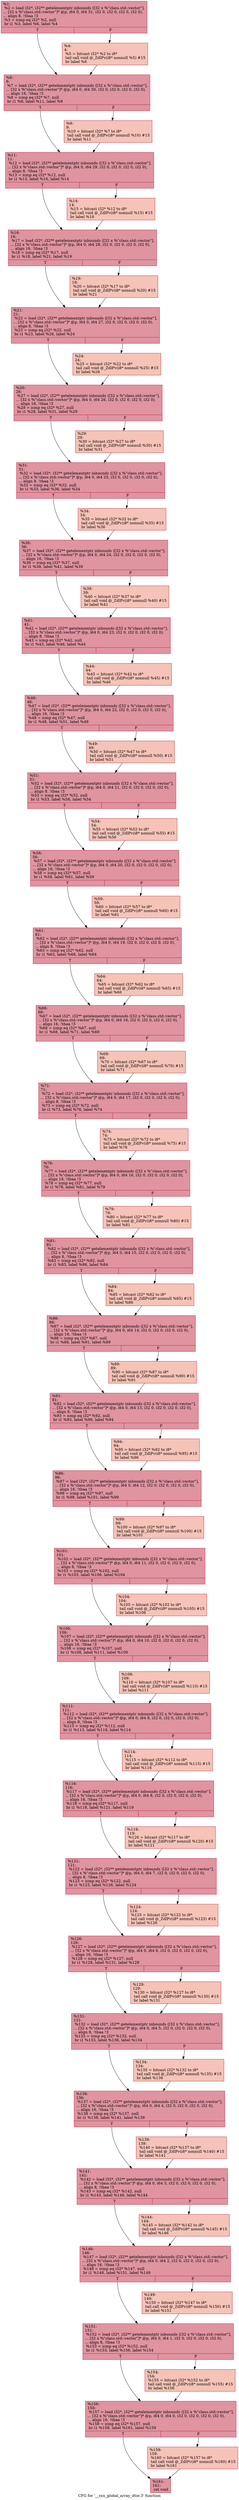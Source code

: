 digraph "CFG for '__cxx_global_array_dtor.3' function" {
	label="CFG for '__cxx_global_array_dtor.3' function";

	Node0x5581e74165b0 [shape=record,color="#b70d28ff", style=filled, fillcolor="#b70d2870",label="{%1:\l  %2 = load i32*, i32** getelementptr inbounds ([32 x %\"class.std::vector\"],\l... [32 x %\"class.std::vector\"]* @p, i64 0, i64 31, i32 0, i32 0, i32 0, i32 0),\l... align 8, !tbaa !3\l  %3 = icmp eq i32* %2, null\l  br i1 %3, label %6, label %4\l|{<s0>T|<s1>F}}"];
	Node0x5581e74165b0:s0 -> Node0x5581e74167c0;
	Node0x5581e74165b0:s1 -> Node0x5581e7416850;
	Node0x5581e7416850 [shape=record,color="#b70d28ff", style=filled, fillcolor="#e8765c70",label="{%4:\l4:                                                \l  %5 = bitcast i32* %2 to i8*\l  tail call void @_ZdlPv(i8* nonnull %5) #15\l  br label %6\l}"];
	Node0x5581e7416850 -> Node0x5581e74167c0;
	Node0x5581e74167c0 [shape=record,color="#b70d28ff", style=filled, fillcolor="#b70d2870",label="{%6:\l6:                                                \l  %7 = load i32*, i32** getelementptr inbounds ([32 x %\"class.std::vector\"],\l... [32 x %\"class.std::vector\"]* @p, i64 0, i64 30, i32 0, i32 0, i32 0, i32 0),\l... align 16, !tbaa !3\l  %8 = icmp eq i32* %7, null\l  br i1 %8, label %11, label %9\l|{<s0>T|<s1>F}}"];
	Node0x5581e74167c0:s0 -> Node0x5581e7416990;
	Node0x5581e74167c0:s1 -> Node0x5581e7416b80;
	Node0x5581e7416b80 [shape=record,color="#b70d28ff", style=filled, fillcolor="#e8765c70",label="{%9:\l9:                                                \l  %10 = bitcast i32* %7 to i8*\l  tail call void @_ZdlPv(i8* nonnull %10) #15\l  br label %11\l}"];
	Node0x5581e7416b80 -> Node0x5581e7416990;
	Node0x5581e7416990 [shape=record,color="#b70d28ff", style=filled, fillcolor="#b70d2870",label="{%11:\l11:                                               \l  %12 = load i32*, i32** getelementptr inbounds ([32 x %\"class.std::vector\"],\l... [32 x %\"class.std::vector\"]* @p, i64 0, i64 29, i32 0, i32 0, i32 0, i32 0),\l... align 8, !tbaa !3\l  %13 = icmp eq i32* %12, null\l  br i1 %13, label %16, label %14\l|{<s0>T|<s1>F}}"];
	Node0x5581e7416990:s0 -> Node0x5581e7417bb0;
	Node0x5581e7416990:s1 -> Node0x5581e7417c00;
	Node0x5581e7417c00 [shape=record,color="#b70d28ff", style=filled, fillcolor="#e8765c70",label="{%14:\l14:                                               \l  %15 = bitcast i32* %12 to i8*\l  tail call void @_ZdlPv(i8* nonnull %15) #15\l  br label %16\l}"];
	Node0x5581e7417c00 -> Node0x5581e7417bb0;
	Node0x5581e7417bb0 [shape=record,color="#b70d28ff", style=filled, fillcolor="#b70d2870",label="{%16:\l16:                                               \l  %17 = load i32*, i32** getelementptr inbounds ([32 x %\"class.std::vector\"],\l... [32 x %\"class.std::vector\"]* @p, i64 0, i64 28, i32 0, i32 0, i32 0, i32 0),\l... align 16, !tbaa !3\l  %18 = icmp eq i32* %17, null\l  br i1 %18, label %21, label %19\l|{<s0>T|<s1>F}}"];
	Node0x5581e7417bb0:s0 -> Node0x5581e7418180;
	Node0x5581e7417bb0:s1 -> Node0x5581e74181d0;
	Node0x5581e74181d0 [shape=record,color="#b70d28ff", style=filled, fillcolor="#e8765c70",label="{%19:\l19:                                               \l  %20 = bitcast i32* %17 to i8*\l  tail call void @_ZdlPv(i8* nonnull %20) #15\l  br label %21\l}"];
	Node0x5581e74181d0 -> Node0x5581e7418180;
	Node0x5581e7418180 [shape=record,color="#b70d28ff", style=filled, fillcolor="#b70d2870",label="{%21:\l21:                                               \l  %22 = load i32*, i32** getelementptr inbounds ([32 x %\"class.std::vector\"],\l... [32 x %\"class.std::vector\"]* @p, i64 0, i64 27, i32 0, i32 0, i32 0, i32 0),\l... align 8, !tbaa !3\l  %23 = icmp eq i32* %22, null\l  br i1 %23, label %26, label %24\l|{<s0>T|<s1>F}}"];
	Node0x5581e7418180:s0 -> Node0x5581e74186d0;
	Node0x5581e7418180:s1 -> Node0x5581e7418720;
	Node0x5581e7418720 [shape=record,color="#b70d28ff", style=filled, fillcolor="#e8765c70",label="{%24:\l24:                                               \l  %25 = bitcast i32* %22 to i8*\l  tail call void @_ZdlPv(i8* nonnull %25) #15\l  br label %26\l}"];
	Node0x5581e7418720 -> Node0x5581e74186d0;
	Node0x5581e74186d0 [shape=record,color="#b70d28ff", style=filled, fillcolor="#b70d2870",label="{%26:\l26:                                               \l  %27 = load i32*, i32** getelementptr inbounds ([32 x %\"class.std::vector\"],\l... [32 x %\"class.std::vector\"]* @p, i64 0, i64 26, i32 0, i32 0, i32 0, i32 0),\l... align 16, !tbaa !3\l  %28 = icmp eq i32* %27, null\l  br i1 %28, label %31, label %29\l|{<s0>T|<s1>F}}"];
	Node0x5581e74186d0:s0 -> Node0x5581e7418c20;
	Node0x5581e74186d0:s1 -> Node0x5581e7418c70;
	Node0x5581e7418c70 [shape=record,color="#b70d28ff", style=filled, fillcolor="#e8765c70",label="{%29:\l29:                                               \l  %30 = bitcast i32* %27 to i8*\l  tail call void @_ZdlPv(i8* nonnull %30) #15\l  br label %31\l}"];
	Node0x5581e7418c70 -> Node0x5581e7418c20;
	Node0x5581e7418c20 [shape=record,color="#b70d28ff", style=filled, fillcolor="#b70d2870",label="{%31:\l31:                                               \l  %32 = load i32*, i32** getelementptr inbounds ([32 x %\"class.std::vector\"],\l... [32 x %\"class.std::vector\"]* @p, i64 0, i64 25, i32 0, i32 0, i32 0, i32 0),\l... align 8, !tbaa !3\l  %33 = icmp eq i32* %32, null\l  br i1 %33, label %36, label %34\l|{<s0>T|<s1>F}}"];
	Node0x5581e7418c20:s0 -> Node0x5581e7419170;
	Node0x5581e7418c20:s1 -> Node0x5581e74191c0;
	Node0x5581e74191c0 [shape=record,color="#b70d28ff", style=filled, fillcolor="#e8765c70",label="{%34:\l34:                                               \l  %35 = bitcast i32* %32 to i8*\l  tail call void @_ZdlPv(i8* nonnull %35) #15\l  br label %36\l}"];
	Node0x5581e74191c0 -> Node0x5581e7419170;
	Node0x5581e7419170 [shape=record,color="#b70d28ff", style=filled, fillcolor="#b70d2870",label="{%36:\l36:                                               \l  %37 = load i32*, i32** getelementptr inbounds ([32 x %\"class.std::vector\"],\l... [32 x %\"class.std::vector\"]* @p, i64 0, i64 24, i32 0, i32 0, i32 0, i32 0),\l... align 16, !tbaa !3\l  %38 = icmp eq i32* %37, null\l  br i1 %38, label %41, label %39\l|{<s0>T|<s1>F}}"];
	Node0x5581e7419170:s0 -> Node0x5581e74195b0;
	Node0x5581e7419170:s1 -> Node0x5581e7419600;
	Node0x5581e7419600 [shape=record,color="#b70d28ff", style=filled, fillcolor="#e8765c70",label="{%39:\l39:                                               \l  %40 = bitcast i32* %37 to i8*\l  tail call void @_ZdlPv(i8* nonnull %40) #15\l  br label %41\l}"];
	Node0x5581e7419600 -> Node0x5581e74195b0;
	Node0x5581e74195b0 [shape=record,color="#b70d28ff", style=filled, fillcolor="#b70d2870",label="{%41:\l41:                                               \l  %42 = load i32*, i32** getelementptr inbounds ([32 x %\"class.std::vector\"],\l... [32 x %\"class.std::vector\"]* @p, i64 0, i64 23, i32 0, i32 0, i32 0, i32 0),\l... align 8, !tbaa !3\l  %43 = icmp eq i32* %42, null\l  br i1 %43, label %46, label %44\l|{<s0>T|<s1>F}}"];
	Node0x5581e74195b0:s0 -> Node0x5581e7419b00;
	Node0x5581e74195b0:s1 -> Node0x5581e7419b50;
	Node0x5581e7419b50 [shape=record,color="#b70d28ff", style=filled, fillcolor="#e8765c70",label="{%44:\l44:                                               \l  %45 = bitcast i32* %42 to i8*\l  tail call void @_ZdlPv(i8* nonnull %45) #15\l  br label %46\l}"];
	Node0x5581e7419b50 -> Node0x5581e7419b00;
	Node0x5581e7419b00 [shape=record,color="#b70d28ff", style=filled, fillcolor="#b70d2870",label="{%46:\l46:                                               \l  %47 = load i32*, i32** getelementptr inbounds ([32 x %\"class.std::vector\"],\l... [32 x %\"class.std::vector\"]* @p, i64 0, i64 22, i32 0, i32 0, i32 0, i32 0),\l... align 16, !tbaa !3\l  %48 = icmp eq i32* %47, null\l  br i1 %48, label %51, label %49\l|{<s0>T|<s1>F}}"];
	Node0x5581e7419b00:s0 -> Node0x5581e741a050;
	Node0x5581e7419b00:s1 -> Node0x5581e741a0a0;
	Node0x5581e741a0a0 [shape=record,color="#b70d28ff", style=filled, fillcolor="#e8765c70",label="{%49:\l49:                                               \l  %50 = bitcast i32* %47 to i8*\l  tail call void @_ZdlPv(i8* nonnull %50) #15\l  br label %51\l}"];
	Node0x5581e741a0a0 -> Node0x5581e741a050;
	Node0x5581e741a050 [shape=record,color="#b70d28ff", style=filled, fillcolor="#b70d2870",label="{%51:\l51:                                               \l  %52 = load i32*, i32** getelementptr inbounds ([32 x %\"class.std::vector\"],\l... [32 x %\"class.std::vector\"]* @p, i64 0, i64 21, i32 0, i32 0, i32 0, i32 0),\l... align 8, !tbaa !3\l  %53 = icmp eq i32* %52, null\l  br i1 %53, label %56, label %54\l|{<s0>T|<s1>F}}"];
	Node0x5581e741a050:s0 -> Node0x5581e741a5a0;
	Node0x5581e741a050:s1 -> Node0x5581e741a5f0;
	Node0x5581e741a5f0 [shape=record,color="#b70d28ff", style=filled, fillcolor="#e8765c70",label="{%54:\l54:                                               \l  %55 = bitcast i32* %52 to i8*\l  tail call void @_ZdlPv(i8* nonnull %55) #15\l  br label %56\l}"];
	Node0x5581e741a5f0 -> Node0x5581e741a5a0;
	Node0x5581e741a5a0 [shape=record,color="#b70d28ff", style=filled, fillcolor="#b70d2870",label="{%56:\l56:                                               \l  %57 = load i32*, i32** getelementptr inbounds ([32 x %\"class.std::vector\"],\l... [32 x %\"class.std::vector\"]* @p, i64 0, i64 20, i32 0, i32 0, i32 0, i32 0),\l... align 16, !tbaa !3\l  %58 = icmp eq i32* %57, null\l  br i1 %58, label %61, label %59\l|{<s0>T|<s1>F}}"];
	Node0x5581e741a5a0:s0 -> Node0x5581e741aaf0;
	Node0x5581e741a5a0:s1 -> Node0x5581e741ab40;
	Node0x5581e741ab40 [shape=record,color="#b70d28ff", style=filled, fillcolor="#e8765c70",label="{%59:\l59:                                               \l  %60 = bitcast i32* %57 to i8*\l  tail call void @_ZdlPv(i8* nonnull %60) #15\l  br label %61\l}"];
	Node0x5581e741ab40 -> Node0x5581e741aaf0;
	Node0x5581e741aaf0 [shape=record,color="#b70d28ff", style=filled, fillcolor="#b70d2870",label="{%61:\l61:                                               \l  %62 = load i32*, i32** getelementptr inbounds ([32 x %\"class.std::vector\"],\l... [32 x %\"class.std::vector\"]* @p, i64 0, i64 19, i32 0, i32 0, i32 0, i32 0),\l... align 8, !tbaa !3\l  %63 = icmp eq i32* %62, null\l  br i1 %63, label %66, label %64\l|{<s0>T|<s1>F}}"];
	Node0x5581e741aaf0:s0 -> Node0x5581e741b040;
	Node0x5581e741aaf0:s1 -> Node0x5581e741b090;
	Node0x5581e741b090 [shape=record,color="#b70d28ff", style=filled, fillcolor="#e8765c70",label="{%64:\l64:                                               \l  %65 = bitcast i32* %62 to i8*\l  tail call void @_ZdlPv(i8* nonnull %65) #15\l  br label %66\l}"];
	Node0x5581e741b090 -> Node0x5581e741b040;
	Node0x5581e741b040 [shape=record,color="#b70d28ff", style=filled, fillcolor="#b70d2870",label="{%66:\l66:                                               \l  %67 = load i32*, i32** getelementptr inbounds ([32 x %\"class.std::vector\"],\l... [32 x %\"class.std::vector\"]* @p, i64 0, i64 18, i32 0, i32 0, i32 0, i32 0),\l... align 16, !tbaa !3\l  %68 = icmp eq i32* %67, null\l  br i1 %68, label %71, label %69\l|{<s0>T|<s1>F}}"];
	Node0x5581e741b040:s0 -> Node0x5581e741b590;
	Node0x5581e741b040:s1 -> Node0x5581e741b5e0;
	Node0x5581e741b5e0 [shape=record,color="#b70d28ff", style=filled, fillcolor="#e8765c70",label="{%69:\l69:                                               \l  %70 = bitcast i32* %67 to i8*\l  tail call void @_ZdlPv(i8* nonnull %70) #15\l  br label %71\l}"];
	Node0x5581e741b5e0 -> Node0x5581e741b590;
	Node0x5581e741b590 [shape=record,color="#b70d28ff", style=filled, fillcolor="#b70d2870",label="{%71:\l71:                                               \l  %72 = load i32*, i32** getelementptr inbounds ([32 x %\"class.std::vector\"],\l... [32 x %\"class.std::vector\"]* @p, i64 0, i64 17, i32 0, i32 0, i32 0, i32 0),\l... align 8, !tbaa !3\l  %73 = icmp eq i32* %72, null\l  br i1 %73, label %76, label %74\l|{<s0>T|<s1>F}}"];
	Node0x5581e741b590:s0 -> Node0x5581e741bae0;
	Node0x5581e741b590:s1 -> Node0x5581e741bb30;
	Node0x5581e741bb30 [shape=record,color="#b70d28ff", style=filled, fillcolor="#e8765c70",label="{%74:\l74:                                               \l  %75 = bitcast i32* %72 to i8*\l  tail call void @_ZdlPv(i8* nonnull %75) #15\l  br label %76\l}"];
	Node0x5581e741bb30 -> Node0x5581e741bae0;
	Node0x5581e741bae0 [shape=record,color="#b70d28ff", style=filled, fillcolor="#b70d2870",label="{%76:\l76:                                               \l  %77 = load i32*, i32** getelementptr inbounds ([32 x %\"class.std::vector\"],\l... [32 x %\"class.std::vector\"]* @p, i64 0, i64 16, i32 0, i32 0, i32 0, i32 0),\l... align 16, !tbaa !3\l  %78 = icmp eq i32* %77, null\l  br i1 %78, label %81, label %79\l|{<s0>T|<s1>F}}"];
	Node0x5581e741bae0:s0 -> Node0x5581e7408b40;
	Node0x5581e741bae0:s1 -> Node0x5581e7408b90;
	Node0x5581e7408b90 [shape=record,color="#b70d28ff", style=filled, fillcolor="#e8765c70",label="{%79:\l79:                                               \l  %80 = bitcast i32* %77 to i8*\l  tail call void @_ZdlPv(i8* nonnull %80) #15\l  br label %81\l}"];
	Node0x5581e7408b90 -> Node0x5581e7408b40;
	Node0x5581e7408b40 [shape=record,color="#b70d28ff", style=filled, fillcolor="#b70d2870",label="{%81:\l81:                                               \l  %82 = load i32*, i32** getelementptr inbounds ([32 x %\"class.std::vector\"],\l... [32 x %\"class.std::vector\"]* @p, i64 0, i64 15, i32 0, i32 0, i32 0, i32 0),\l... align 8, !tbaa !3\l  %83 = icmp eq i32* %82, null\l  br i1 %83, label %86, label %84\l|{<s0>T|<s1>F}}"];
	Node0x5581e7408b40:s0 -> Node0x5581e7409090;
	Node0x5581e7408b40:s1 -> Node0x5581e74090e0;
	Node0x5581e74090e0 [shape=record,color="#b70d28ff", style=filled, fillcolor="#e8765c70",label="{%84:\l84:                                               \l  %85 = bitcast i32* %82 to i8*\l  tail call void @_ZdlPv(i8* nonnull %85) #15\l  br label %86\l}"];
	Node0x5581e74090e0 -> Node0x5581e7409090;
	Node0x5581e7409090 [shape=record,color="#b70d28ff", style=filled, fillcolor="#b70d2870",label="{%86:\l86:                                               \l  %87 = load i32*, i32** getelementptr inbounds ([32 x %\"class.std::vector\"],\l... [32 x %\"class.std::vector\"]* @p, i64 0, i64 14, i32 0, i32 0, i32 0, i32 0),\l... align 16, !tbaa !3\l  %88 = icmp eq i32* %87, null\l  br i1 %88, label %91, label %89\l|{<s0>T|<s1>F}}"];
	Node0x5581e7409090:s0 -> Node0x5581e7409440;
	Node0x5581e7409090:s1 -> Node0x5581e741d550;
	Node0x5581e741d550 [shape=record,color="#b70d28ff", style=filled, fillcolor="#e8765c70",label="{%89:\l89:                                               \l  %90 = bitcast i32* %87 to i8*\l  tail call void @_ZdlPv(i8* nonnull %90) #15\l  br label %91\l}"];
	Node0x5581e741d550 -> Node0x5581e7409440;
	Node0x5581e7409440 [shape=record,color="#b70d28ff", style=filled, fillcolor="#b70d2870",label="{%91:\l91:                                               \l  %92 = load i32*, i32** getelementptr inbounds ([32 x %\"class.std::vector\"],\l... [32 x %\"class.std::vector\"]* @p, i64 0, i64 13, i32 0, i32 0, i32 0, i32 0),\l... align 8, !tbaa !3\l  %93 = icmp eq i32* %92, null\l  br i1 %93, label %96, label %94\l|{<s0>T|<s1>F}}"];
	Node0x5581e7409440:s0 -> Node0x5581e741da50;
	Node0x5581e7409440:s1 -> Node0x5581e741daa0;
	Node0x5581e741daa0 [shape=record,color="#b70d28ff", style=filled, fillcolor="#e8765c70",label="{%94:\l94:                                               \l  %95 = bitcast i32* %92 to i8*\l  tail call void @_ZdlPv(i8* nonnull %95) #15\l  br label %96\l}"];
	Node0x5581e741daa0 -> Node0x5581e741da50;
	Node0x5581e741da50 [shape=record,color="#b70d28ff", style=filled, fillcolor="#b70d2870",label="{%96:\l96:                                               \l  %97 = load i32*, i32** getelementptr inbounds ([32 x %\"class.std::vector\"],\l... [32 x %\"class.std::vector\"]* @p, i64 0, i64 12, i32 0, i32 0, i32 0, i32 0),\l... align 16, !tbaa !3\l  %98 = icmp eq i32* %97, null\l  br i1 %98, label %101, label %99\l|{<s0>T|<s1>F}}"];
	Node0x5581e741da50:s0 -> Node0x5581e741dfa0;
	Node0x5581e741da50:s1 -> Node0x5581e741dff0;
	Node0x5581e741dff0 [shape=record,color="#b70d28ff", style=filled, fillcolor="#e8765c70",label="{%99:\l99:                                               \l  %100 = bitcast i32* %97 to i8*\l  tail call void @_ZdlPv(i8* nonnull %100) #15\l  br label %101\l}"];
	Node0x5581e741dff0 -> Node0x5581e741dfa0;
	Node0x5581e741dfa0 [shape=record,color="#b70d28ff", style=filled, fillcolor="#b70d2870",label="{%101:\l101:                                              \l  %102 = load i32*, i32** getelementptr inbounds ([32 x %\"class.std::vector\"],\l... [32 x %\"class.std::vector\"]* @p, i64 0, i64 11, i32 0, i32 0, i32 0, i32 0),\l... align 8, !tbaa !3\l  %103 = icmp eq i32* %102, null\l  br i1 %103, label %106, label %104\l|{<s0>T|<s1>F}}"];
	Node0x5581e741dfa0:s0 -> Node0x5581e741e4f0;
	Node0x5581e741dfa0:s1 -> Node0x5581e741e540;
	Node0x5581e741e540 [shape=record,color="#b70d28ff", style=filled, fillcolor="#e8765c70",label="{%104:\l104:                                              \l  %105 = bitcast i32* %102 to i8*\l  tail call void @_ZdlPv(i8* nonnull %105) #15\l  br label %106\l}"];
	Node0x5581e741e540 -> Node0x5581e741e4f0;
	Node0x5581e741e4f0 [shape=record,color="#b70d28ff", style=filled, fillcolor="#b70d2870",label="{%106:\l106:                                              \l  %107 = load i32*, i32** getelementptr inbounds ([32 x %\"class.std::vector\"],\l... [32 x %\"class.std::vector\"]* @p, i64 0, i64 10, i32 0, i32 0, i32 0, i32 0),\l... align 16, !tbaa !3\l  %108 = icmp eq i32* %107, null\l  br i1 %108, label %111, label %109\l|{<s0>T|<s1>F}}"];
	Node0x5581e741e4f0:s0 -> Node0x5581e741ea40;
	Node0x5581e741e4f0:s1 -> Node0x5581e741ea90;
	Node0x5581e741ea90 [shape=record,color="#b70d28ff", style=filled, fillcolor="#e8765c70",label="{%109:\l109:                                              \l  %110 = bitcast i32* %107 to i8*\l  tail call void @_ZdlPv(i8* nonnull %110) #15\l  br label %111\l}"];
	Node0x5581e741ea90 -> Node0x5581e741ea40;
	Node0x5581e741ea40 [shape=record,color="#b70d28ff", style=filled, fillcolor="#b70d2870",label="{%111:\l111:                                              \l  %112 = load i32*, i32** getelementptr inbounds ([32 x %\"class.std::vector\"],\l... [32 x %\"class.std::vector\"]* @p, i64 0, i64 9, i32 0, i32 0, i32 0, i32 0),\l... align 8, !tbaa !3\l  %113 = icmp eq i32* %112, null\l  br i1 %113, label %116, label %114\l|{<s0>T|<s1>F}}"];
	Node0x5581e741ea40:s0 -> Node0x5581e741ef90;
	Node0x5581e741ea40:s1 -> Node0x5581e741efe0;
	Node0x5581e741efe0 [shape=record,color="#b70d28ff", style=filled, fillcolor="#e8765c70",label="{%114:\l114:                                              \l  %115 = bitcast i32* %112 to i8*\l  tail call void @_ZdlPv(i8* nonnull %115) #15\l  br label %116\l}"];
	Node0x5581e741efe0 -> Node0x5581e741ef90;
	Node0x5581e741ef90 [shape=record,color="#b70d28ff", style=filled, fillcolor="#b70d2870",label="{%116:\l116:                                              \l  %117 = load i32*, i32** getelementptr inbounds ([32 x %\"class.std::vector\"],\l... [32 x %\"class.std::vector\"]* @p, i64 0, i64 8, i32 0, i32 0, i32 0, i32 0),\l... align 16, !tbaa !3\l  %118 = icmp eq i32* %117, null\l  br i1 %118, label %121, label %119\l|{<s0>T|<s1>F}}"];
	Node0x5581e741ef90:s0 -> Node0x5581e741f4e0;
	Node0x5581e741ef90:s1 -> Node0x5581e741f530;
	Node0x5581e741f530 [shape=record,color="#b70d28ff", style=filled, fillcolor="#e8765c70",label="{%119:\l119:                                              \l  %120 = bitcast i32* %117 to i8*\l  tail call void @_ZdlPv(i8* nonnull %120) #15\l  br label %121\l}"];
	Node0x5581e741f530 -> Node0x5581e741f4e0;
	Node0x5581e741f4e0 [shape=record,color="#b70d28ff", style=filled, fillcolor="#b70d2870",label="{%121:\l121:                                              \l  %122 = load i32*, i32** getelementptr inbounds ([32 x %\"class.std::vector\"],\l... [32 x %\"class.std::vector\"]* @p, i64 0, i64 7, i32 0, i32 0, i32 0, i32 0),\l... align 8, !tbaa !3\l  %123 = icmp eq i32* %122, null\l  br i1 %123, label %126, label %124\l|{<s0>T|<s1>F}}"];
	Node0x5581e741f4e0:s0 -> Node0x5581e741fa30;
	Node0x5581e741f4e0:s1 -> Node0x5581e741fa80;
	Node0x5581e741fa80 [shape=record,color="#b70d28ff", style=filled, fillcolor="#e8765c70",label="{%124:\l124:                                              \l  %125 = bitcast i32* %122 to i8*\l  tail call void @_ZdlPv(i8* nonnull %125) #15\l  br label %126\l}"];
	Node0x5581e741fa80 -> Node0x5581e741fa30;
	Node0x5581e741fa30 [shape=record,color="#b70d28ff", style=filled, fillcolor="#b70d2870",label="{%126:\l126:                                              \l  %127 = load i32*, i32** getelementptr inbounds ([32 x %\"class.std::vector\"],\l... [32 x %\"class.std::vector\"]* @p, i64 0, i64 6, i32 0, i32 0, i32 0, i32 0),\l... align 16, !tbaa !3\l  %128 = icmp eq i32* %127, null\l  br i1 %128, label %131, label %129\l|{<s0>T|<s1>F}}"];
	Node0x5581e741fa30:s0 -> Node0x5581e7420790;
	Node0x5581e741fa30:s1 -> Node0x5581e74207e0;
	Node0x5581e74207e0 [shape=record,color="#b70d28ff", style=filled, fillcolor="#e8765c70",label="{%129:\l129:                                              \l  %130 = bitcast i32* %127 to i8*\l  tail call void @_ZdlPv(i8* nonnull %130) #15\l  br label %131\l}"];
	Node0x5581e74207e0 -> Node0x5581e7420790;
	Node0x5581e7420790 [shape=record,color="#b70d28ff", style=filled, fillcolor="#b70d2870",label="{%131:\l131:                                              \l  %132 = load i32*, i32** getelementptr inbounds ([32 x %\"class.std::vector\"],\l... [32 x %\"class.std::vector\"]* @p, i64 0, i64 5, i32 0, i32 0, i32 0, i32 0),\l... align 8, !tbaa !3\l  %133 = icmp eq i32* %132, null\l  br i1 %133, label %136, label %134\l|{<s0>T|<s1>F}}"];
	Node0x5581e7420790:s0 -> Node0x5581e7420ce0;
	Node0x5581e7420790:s1 -> Node0x5581e7420d30;
	Node0x5581e7420d30 [shape=record,color="#b70d28ff", style=filled, fillcolor="#e8765c70",label="{%134:\l134:                                              \l  %135 = bitcast i32* %132 to i8*\l  tail call void @_ZdlPv(i8* nonnull %135) #15\l  br label %136\l}"];
	Node0x5581e7420d30 -> Node0x5581e7420ce0;
	Node0x5581e7420ce0 [shape=record,color="#b70d28ff", style=filled, fillcolor="#b70d2870",label="{%136:\l136:                                              \l  %137 = load i32*, i32** getelementptr inbounds ([32 x %\"class.std::vector\"],\l... [32 x %\"class.std::vector\"]* @p, i64 0, i64 4, i32 0, i32 0, i32 0, i32 0),\l... align 16, !tbaa !3\l  %138 = icmp eq i32* %137, null\l  br i1 %138, label %141, label %139\l|{<s0>T|<s1>F}}"];
	Node0x5581e7420ce0:s0 -> Node0x5581e7421230;
	Node0x5581e7420ce0:s1 -> Node0x5581e7421280;
	Node0x5581e7421280 [shape=record,color="#b70d28ff", style=filled, fillcolor="#e8765c70",label="{%139:\l139:                                              \l  %140 = bitcast i32* %137 to i8*\l  tail call void @_ZdlPv(i8* nonnull %140) #15\l  br label %141\l}"];
	Node0x5581e7421280 -> Node0x5581e7421230;
	Node0x5581e7421230 [shape=record,color="#b70d28ff", style=filled, fillcolor="#b70d2870",label="{%141:\l141:                                              \l  %142 = load i32*, i32** getelementptr inbounds ([32 x %\"class.std::vector\"],\l... [32 x %\"class.std::vector\"]* @p, i64 0, i64 3, i32 0, i32 0, i32 0, i32 0),\l... align 8, !tbaa !3\l  %143 = icmp eq i32* %142, null\l  br i1 %143, label %146, label %144\l|{<s0>T|<s1>F}}"];
	Node0x5581e7421230:s0 -> Node0x5581e7421780;
	Node0x5581e7421230:s1 -> Node0x5581e74217d0;
	Node0x5581e74217d0 [shape=record,color="#b70d28ff", style=filled, fillcolor="#e8765c70",label="{%144:\l144:                                              \l  %145 = bitcast i32* %142 to i8*\l  tail call void @_ZdlPv(i8* nonnull %145) #15\l  br label %146\l}"];
	Node0x5581e74217d0 -> Node0x5581e7421780;
	Node0x5581e7421780 [shape=record,color="#b70d28ff", style=filled, fillcolor="#b70d2870",label="{%146:\l146:                                              \l  %147 = load i32*, i32** getelementptr inbounds ([32 x %\"class.std::vector\"],\l... [32 x %\"class.std::vector\"]* @p, i64 0, i64 2, i32 0, i32 0, i32 0, i32 0),\l... align 16, !tbaa !3\l  %148 = icmp eq i32* %147, null\l  br i1 %148, label %151, label %149\l|{<s0>T|<s1>F}}"];
	Node0x5581e7421780:s0 -> Node0x5581e7421cd0;
	Node0x5581e7421780:s1 -> Node0x5581e7421d20;
	Node0x5581e7421d20 [shape=record,color="#b70d28ff", style=filled, fillcolor="#e8765c70",label="{%149:\l149:                                              \l  %150 = bitcast i32* %147 to i8*\l  tail call void @_ZdlPv(i8* nonnull %150) #15\l  br label %151\l}"];
	Node0x5581e7421d20 -> Node0x5581e7421cd0;
	Node0x5581e7421cd0 [shape=record,color="#b70d28ff", style=filled, fillcolor="#b70d2870",label="{%151:\l151:                                              \l  %152 = load i32*, i32** getelementptr inbounds ([32 x %\"class.std::vector\"],\l... [32 x %\"class.std::vector\"]* @p, i64 0, i64 1, i32 0, i32 0, i32 0, i32 0),\l... align 8, !tbaa !3\l  %153 = icmp eq i32* %152, null\l  br i1 %153, label %156, label %154\l|{<s0>T|<s1>F}}"];
	Node0x5581e7421cd0:s0 -> Node0x5581e7422220;
	Node0x5581e7421cd0:s1 -> Node0x5581e7422270;
	Node0x5581e7422270 [shape=record,color="#b70d28ff", style=filled, fillcolor="#e8765c70",label="{%154:\l154:                                              \l  %155 = bitcast i32* %152 to i8*\l  tail call void @_ZdlPv(i8* nonnull %155) #15\l  br label %156\l}"];
	Node0x5581e7422270 -> Node0x5581e7422220;
	Node0x5581e7422220 [shape=record,color="#b70d28ff", style=filled, fillcolor="#b70d2870",label="{%156:\l156:                                              \l  %157 = load i32*, i32** getelementptr inbounds ([32 x %\"class.std::vector\"],\l... [32 x %\"class.std::vector\"]* @p, i64 0, i64 0, i32 0, i32 0, i32 0, i32 0),\l... align 16, !tbaa !3\l  %158 = icmp eq i32* %157, null\l  br i1 %158, label %161, label %159\l|{<s0>T|<s1>F}}"];
	Node0x5581e7422220:s0 -> Node0x5581e7422770;
	Node0x5581e7422220:s1 -> Node0x5581e74227c0;
	Node0x5581e74227c0 [shape=record,color="#b70d28ff", style=filled, fillcolor="#e8765c70",label="{%159:\l159:                                              \l  %160 = bitcast i32* %157 to i8*\l  tail call void @_ZdlPv(i8* nonnull %160) #15\l  br label %161\l}"];
	Node0x5581e74227c0 -> Node0x5581e7422770;
	Node0x5581e7422770 [shape=record,color="#b70d28ff", style=filled, fillcolor="#b70d2870",label="{%161:\l161:                                              \l  ret void\l}"];
}
